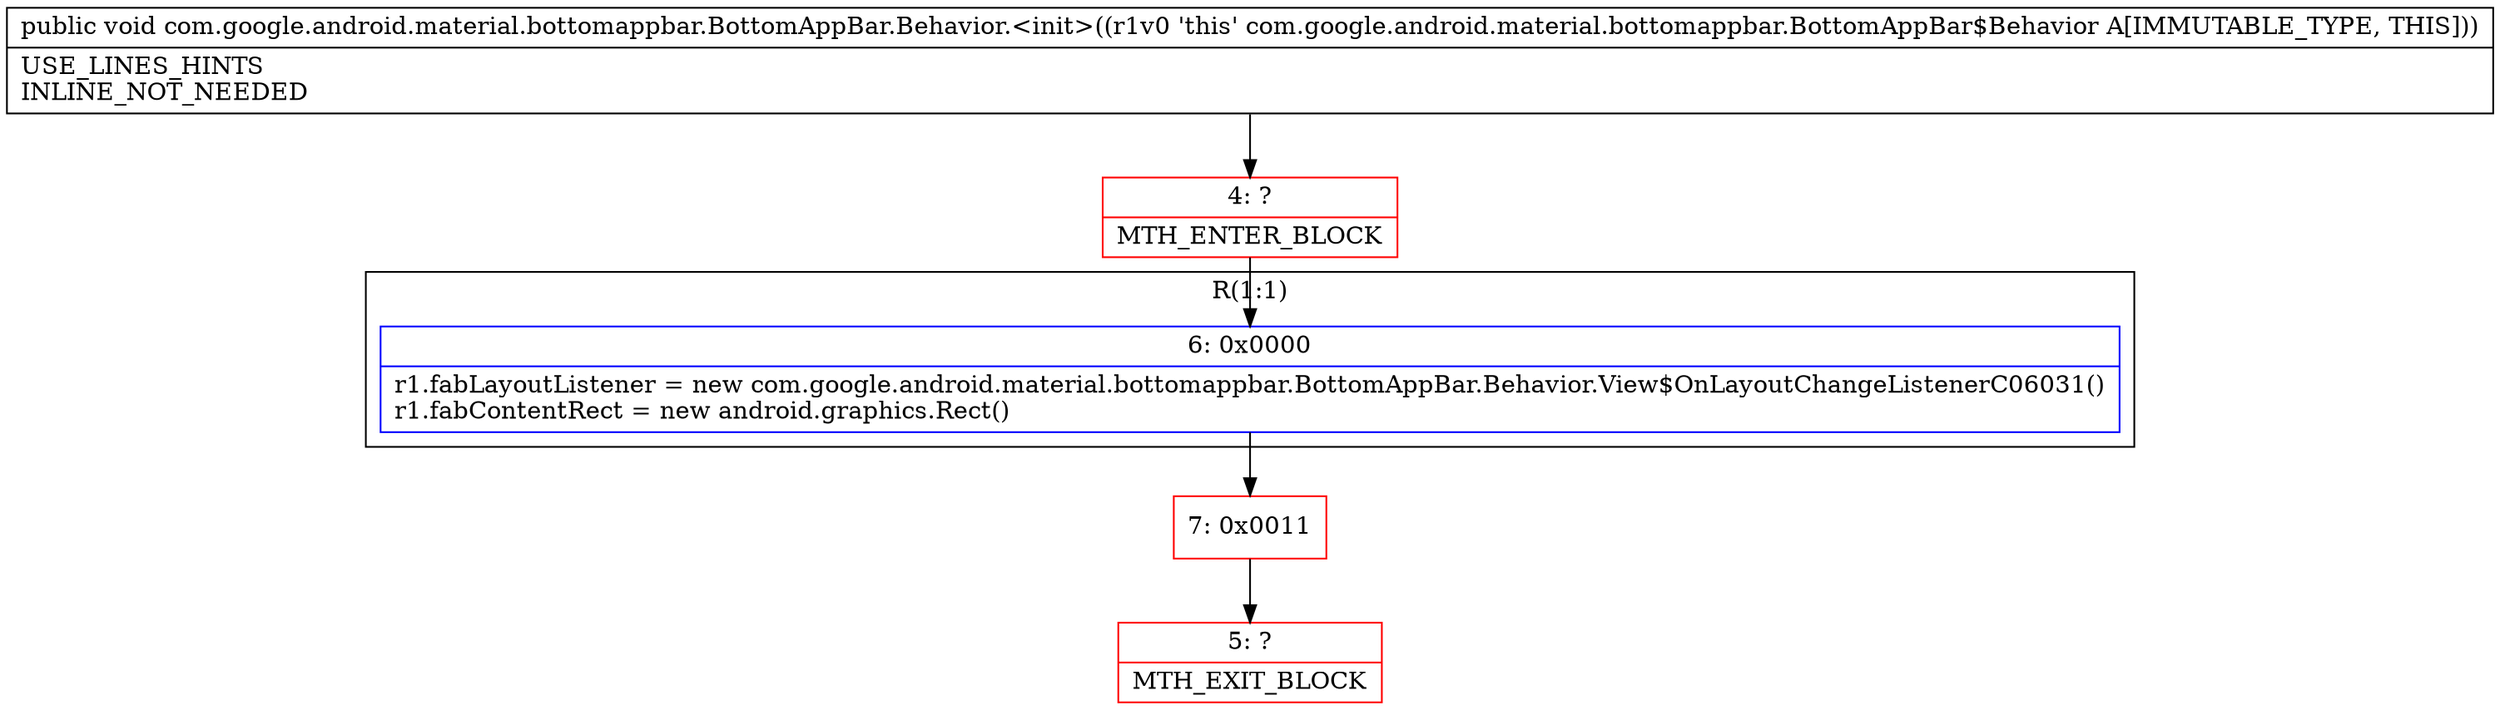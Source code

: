 digraph "CFG forcom.google.android.material.bottomappbar.BottomAppBar.Behavior.\<init\>()V" {
subgraph cluster_Region_1708061887 {
label = "R(1:1)";
node [shape=record,color=blue];
Node_6 [shape=record,label="{6\:\ 0x0000|r1.fabLayoutListener = new com.google.android.material.bottomappbar.BottomAppBar.Behavior.View$OnLayoutChangeListenerC06031()\lr1.fabContentRect = new android.graphics.Rect()\l}"];
}
Node_4 [shape=record,color=red,label="{4\:\ ?|MTH_ENTER_BLOCK\l}"];
Node_7 [shape=record,color=red,label="{7\:\ 0x0011}"];
Node_5 [shape=record,color=red,label="{5\:\ ?|MTH_EXIT_BLOCK\l}"];
MethodNode[shape=record,label="{public void com.google.android.material.bottomappbar.BottomAppBar.Behavior.\<init\>((r1v0 'this' com.google.android.material.bottomappbar.BottomAppBar$Behavior A[IMMUTABLE_TYPE, THIS]))  | USE_LINES_HINTS\lINLINE_NOT_NEEDED\l}"];
MethodNode -> Node_4;Node_6 -> Node_7;
Node_4 -> Node_6;
Node_7 -> Node_5;
}

